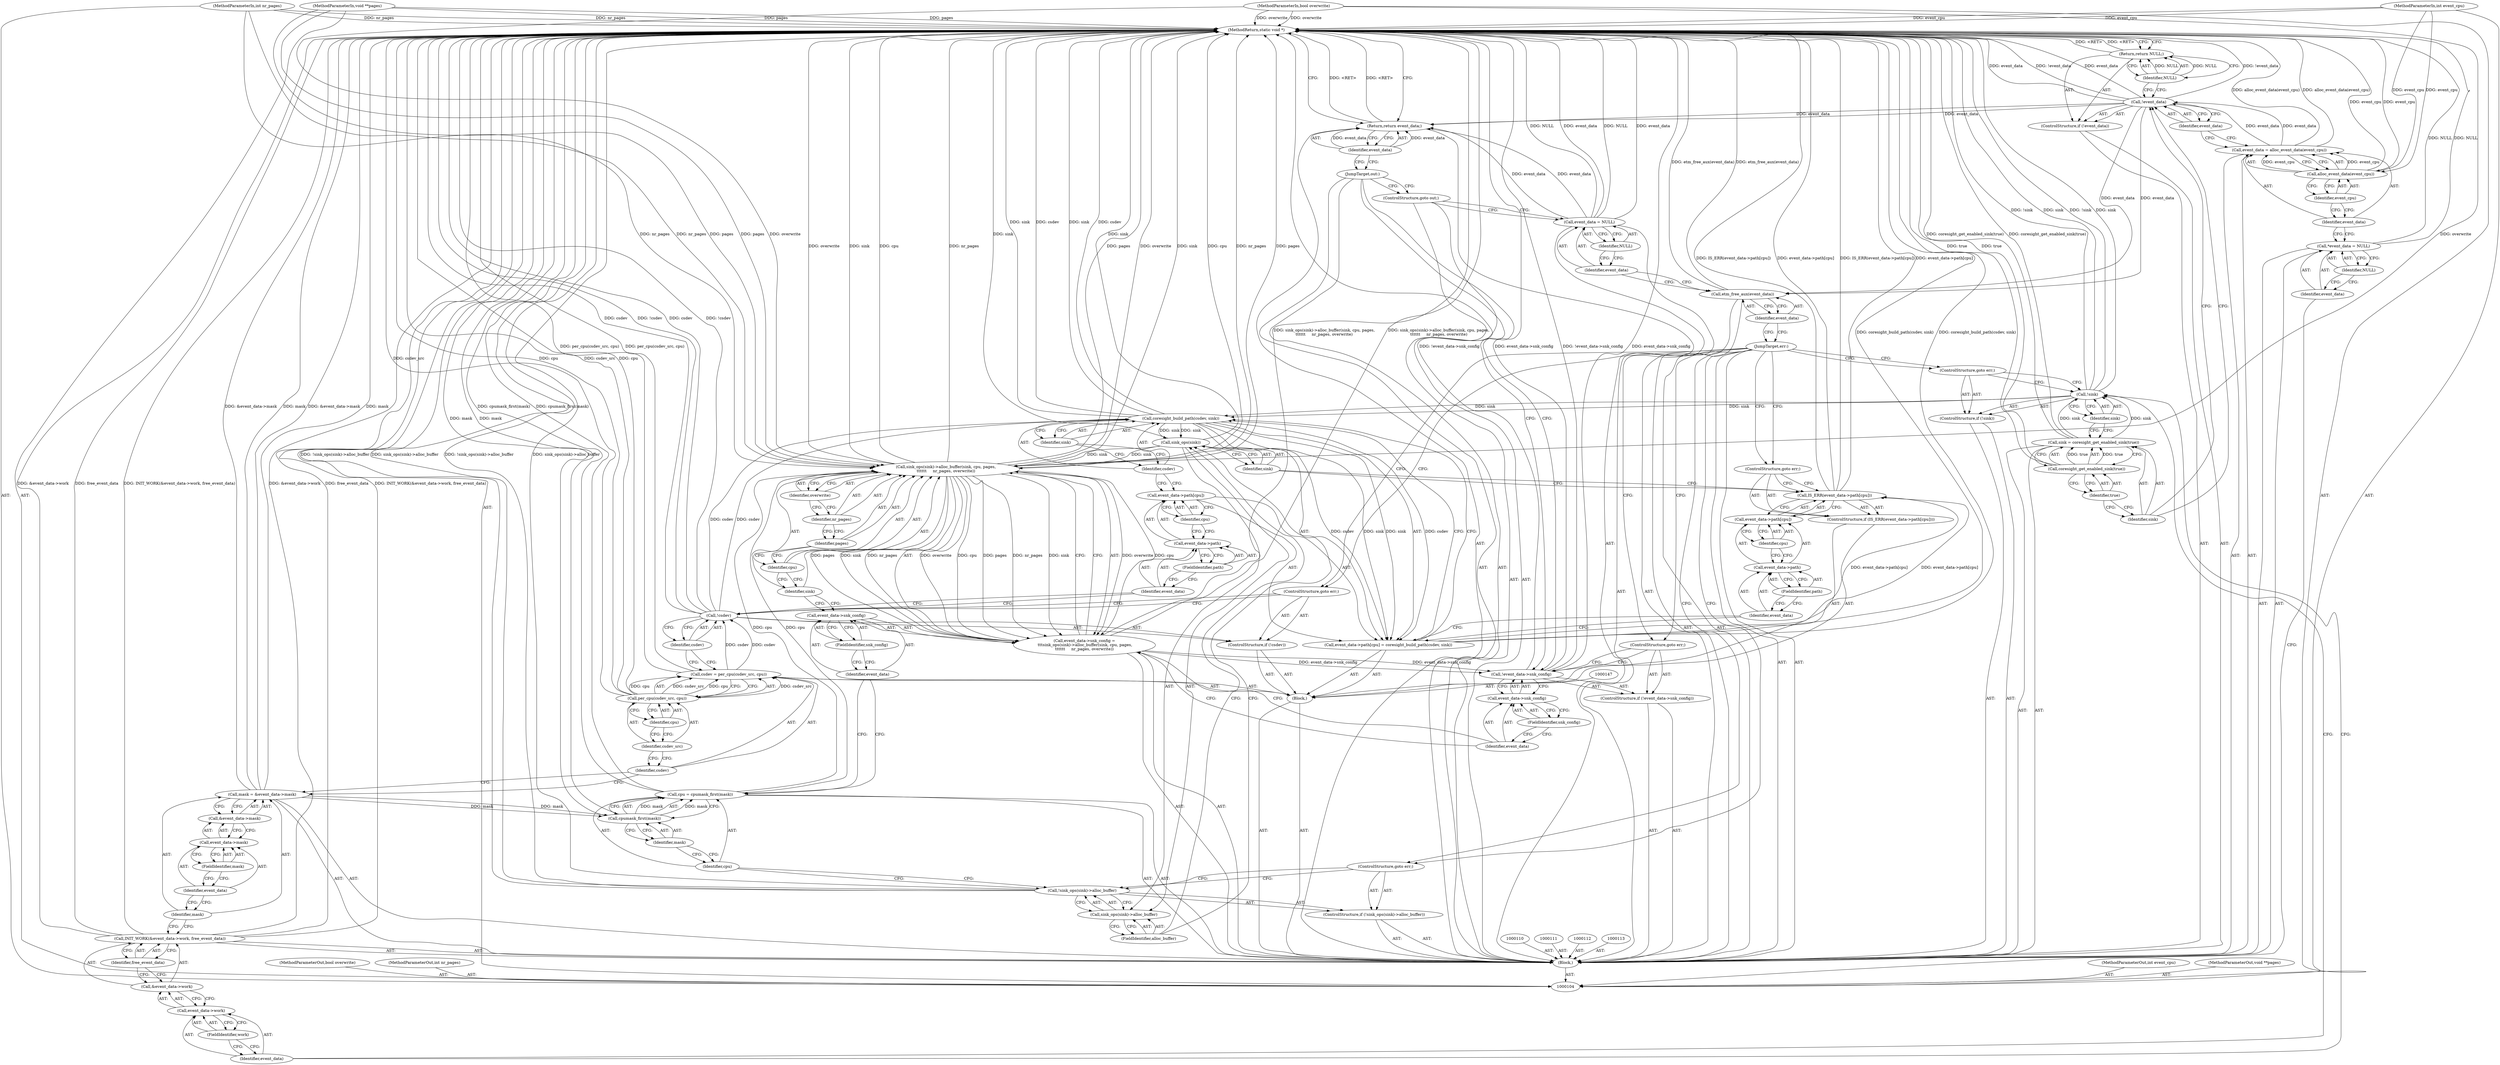 digraph "0_linux_f09444639099584bc4784dfcd85ada67c6f33e0f" {
"1000211" [label="(MethodReturn,static void *)"];
"1000105" [label="(MethodParameterIn,int event_cpu)"];
"1000292" [label="(MethodParameterOut,int event_cpu)"];
"1000106" [label="(MethodParameterIn,void **pages)"];
"1000293" [label="(MethodParameterOut,void **pages)"];
"1000121" [label="(ControlStructure,if (!event_data))"];
"1000122" [label="(Call,!event_data)"];
"1000123" [label="(Identifier,event_data)"];
"1000124" [label="(Return,return NULL;)"];
"1000125" [label="(Identifier,NULL)"];
"1000108" [label="(MethodParameterIn,bool overwrite)"];
"1000295" [label="(MethodParameterOut,bool overwrite)"];
"1000107" [label="(MethodParameterIn,int nr_pages)"];
"1000294" [label="(MethodParameterOut,int nr_pages)"];
"1000126" [label="(Call,sink = coresight_get_enabled_sink(true))"];
"1000127" [label="(Identifier,sink)"];
"1000129" [label="(Identifier,true)"];
"1000128" [label="(Call,coresight_get_enabled_sink(true))"];
"1000130" [label="(ControlStructure,if (!sink))"];
"1000131" [label="(Call,!sink)"];
"1000132" [label="(Identifier,sink)"];
"1000133" [label="(ControlStructure,goto err;)"];
"1000134" [label="(Call,INIT_WORK(&event_data->work, free_event_data))"];
"1000135" [label="(Call,&event_data->work)"];
"1000136" [label="(Call,event_data->work)"];
"1000137" [label="(Identifier,event_data)"];
"1000138" [label="(FieldIdentifier,work)"];
"1000139" [label="(Identifier,free_event_data)"];
"1000109" [label="(Block,)"];
"1000140" [label="(Call,mask = &event_data->mask)"];
"1000141" [label="(Identifier,mask)"];
"1000145" [label="(FieldIdentifier,mask)"];
"1000142" [label="(Call,&event_data->mask)"];
"1000143" [label="(Call,event_data->mask)"];
"1000144" [label="(Identifier,event_data)"];
"1000146" [label="(Block,)"];
"1000150" [label="(Call,per_cpu(csdev_src, cpu))"];
"1000151" [label="(Identifier,csdev_src)"];
"1000148" [label="(Call,csdev = per_cpu(csdev_src, cpu))"];
"1000149" [label="(Identifier,csdev)"];
"1000152" [label="(Identifier,cpu)"];
"1000153" [label="(ControlStructure,if (!csdev))"];
"1000154" [label="(Call,!csdev)"];
"1000155" [label="(Identifier,csdev)"];
"1000156" [label="(ControlStructure,goto err;)"];
"1000161" [label="(FieldIdentifier,path)"];
"1000162" [label="(Identifier,cpu)"];
"1000157" [label="(Call,event_data->path[cpu] = coresight_build_path(csdev, sink))"];
"1000158" [label="(Call,event_data->path[cpu])"];
"1000159" [label="(Call,event_data->path)"];
"1000160" [label="(Identifier,event_data)"];
"1000163" [label="(Call,coresight_build_path(csdev, sink))"];
"1000164" [label="(Identifier,csdev)"];
"1000165" [label="(Identifier,sink)"];
"1000168" [label="(Call,event_data->path[cpu])"];
"1000169" [label="(Call,event_data->path)"];
"1000170" [label="(Identifier,event_data)"];
"1000166" [label="(ControlStructure,if (IS_ERR(event_data->path[cpu])))"];
"1000171" [label="(FieldIdentifier,path)"];
"1000172" [label="(Identifier,cpu)"];
"1000167" [label="(Call,IS_ERR(event_data->path[cpu]))"];
"1000173" [label="(ControlStructure,goto err;)"];
"1000178" [label="(Identifier,sink)"];
"1000174" [label="(ControlStructure,if (!sink_ops(sink)->alloc_buffer))"];
"1000179" [label="(FieldIdentifier,alloc_buffer)"];
"1000175" [label="(Call,!sink_ops(sink)->alloc_buffer)"];
"1000176" [label="(Call,sink_ops(sink)->alloc_buffer)"];
"1000177" [label="(Call,sink_ops(sink))"];
"1000180" [label="(ControlStructure,goto err;)"];
"1000181" [label="(Call,cpu = cpumask_first(mask))"];
"1000182" [label="(Identifier,cpu)"];
"1000184" [label="(Identifier,mask)"];
"1000183" [label="(Call,cpumask_first(mask))"];
"1000188" [label="(FieldIdentifier,snk_config)"];
"1000185" [label="(Call,event_data->snk_config =\n \t\t\tsink_ops(sink)->alloc_buffer(sink, cpu, pages,\n\t\t\t\t\t\t     nr_pages, overwrite))"];
"1000186" [label="(Call,event_data->snk_config)"];
"1000187" [label="(Identifier,event_data)"];
"1000190" [label="(Identifier,sink)"];
"1000191" [label="(Identifier,cpu)"];
"1000189" [label="(Call,sink_ops(sink)->alloc_buffer(sink, cpu, pages,\n\t\t\t\t\t\t     nr_pages, overwrite))"];
"1000192" [label="(Identifier,pages)"];
"1000193" [label="(Identifier,nr_pages)"];
"1000194" [label="(Identifier,overwrite)"];
"1000195" [label="(ControlStructure,if (!event_data->snk_config))"];
"1000199" [label="(FieldIdentifier,snk_config)"];
"1000196" [label="(Call,!event_data->snk_config)"];
"1000197" [label="(Call,event_data->snk_config)"];
"1000198" [label="(Identifier,event_data)"];
"1000200" [label="(ControlStructure,goto err;)"];
"1000201" [label="(JumpTarget,out:)"];
"1000202" [label="(Return,return event_data;)"];
"1000203" [label="(Identifier,event_data)"];
"1000204" [label="(JumpTarget,err:)"];
"1000205" [label="(Call,etm_free_aux(event_data))"];
"1000206" [label="(Identifier,event_data)"];
"1000207" [label="(Call,event_data = NULL)"];
"1000208" [label="(Identifier,event_data)"];
"1000209" [label="(Identifier,NULL)"];
"1000210" [label="(ControlStructure,goto out;)"];
"1000114" [label="(Call,*event_data = NULL)"];
"1000115" [label="(Identifier,event_data)"];
"1000116" [label="(Identifier,NULL)"];
"1000117" [label="(Call,event_data = alloc_event_data(event_cpu))"];
"1000118" [label="(Identifier,event_data)"];
"1000119" [label="(Call,alloc_event_data(event_cpu))"];
"1000120" [label="(Identifier,event_cpu)"];
"1000211" -> "1000104"  [label="AST: "];
"1000211" -> "1000124"  [label="CFG: "];
"1000211" -> "1000202"  [label="CFG: "];
"1000124" -> "1000211"  [label="DDG: <RET>"];
"1000140" -> "1000211"  [label="DDG: &event_data->mask"];
"1000140" -> "1000211"  [label="DDG: mask"];
"1000189" -> "1000211"  [label="DDG: overwrite"];
"1000189" -> "1000211"  [label="DDG: sink"];
"1000189" -> "1000211"  [label="DDG: cpu"];
"1000189" -> "1000211"  [label="DDG: nr_pages"];
"1000189" -> "1000211"  [label="DDG: pages"];
"1000105" -> "1000211"  [label="DDG: event_cpu"];
"1000154" -> "1000211"  [label="DDG: !csdev"];
"1000154" -> "1000211"  [label="DDG: csdev"];
"1000196" -> "1000211"  [label="DDG: event_data->snk_config"];
"1000196" -> "1000211"  [label="DDG: !event_data->snk_config"];
"1000122" -> "1000211"  [label="DDG: !event_data"];
"1000122" -> "1000211"  [label="DDG: event_data"];
"1000126" -> "1000211"  [label="DDG: coresight_get_enabled_sink(true)"];
"1000177" -> "1000211"  [label="DDG: sink"];
"1000167" -> "1000211"  [label="DDG: event_data->path[cpu]"];
"1000167" -> "1000211"  [label="DDG: IS_ERR(event_data->path[cpu])"];
"1000163" -> "1000211"  [label="DDG: csdev"];
"1000163" -> "1000211"  [label="DDG: sink"];
"1000108" -> "1000211"  [label="DDG: overwrite"];
"1000207" -> "1000211"  [label="DDG: NULL"];
"1000207" -> "1000211"  [label="DDG: event_data"];
"1000107" -> "1000211"  [label="DDG: nr_pages"];
"1000150" -> "1000211"  [label="DDG: csdev_src"];
"1000150" -> "1000211"  [label="DDG: cpu"];
"1000185" -> "1000211"  [label="DDG: sink_ops(sink)->alloc_buffer(sink, cpu, pages,\n\t\t\t\t\t\t     nr_pages, overwrite)"];
"1000131" -> "1000211"  [label="DDG: sink"];
"1000131" -> "1000211"  [label="DDG: !sink"];
"1000134" -> "1000211"  [label="DDG: free_event_data"];
"1000134" -> "1000211"  [label="DDG: INIT_WORK(&event_data->work, free_event_data)"];
"1000134" -> "1000211"  [label="DDG: &event_data->work"];
"1000183" -> "1000211"  [label="DDG: mask"];
"1000128" -> "1000211"  [label="DDG: true"];
"1000175" -> "1000211"  [label="DDG: sink_ops(sink)->alloc_buffer"];
"1000175" -> "1000211"  [label="DDG: !sink_ops(sink)->alloc_buffer"];
"1000119" -> "1000211"  [label="DDG: event_cpu"];
"1000148" -> "1000211"  [label="DDG: per_cpu(csdev_src, cpu)"];
"1000205" -> "1000211"  [label="DDG: etm_free_aux(event_data)"];
"1000117" -> "1000211"  [label="DDG: alloc_event_data(event_cpu)"];
"1000157" -> "1000211"  [label="DDG: coresight_build_path(csdev, sink)"];
"1000114" -> "1000211"  [label="DDG: NULL"];
"1000181" -> "1000211"  [label="DDG: cpumask_first(mask)"];
"1000106" -> "1000211"  [label="DDG: pages"];
"1000202" -> "1000211"  [label="DDG: <RET>"];
"1000105" -> "1000104"  [label="AST: "];
"1000105" -> "1000211"  [label="DDG: event_cpu"];
"1000105" -> "1000119"  [label="DDG: event_cpu"];
"1000292" -> "1000104"  [label="AST: "];
"1000106" -> "1000104"  [label="AST: "];
"1000106" -> "1000211"  [label="DDG: pages"];
"1000106" -> "1000189"  [label="DDG: pages"];
"1000293" -> "1000104"  [label="AST: "];
"1000121" -> "1000109"  [label="AST: "];
"1000122" -> "1000121"  [label="AST: "];
"1000124" -> "1000121"  [label="AST: "];
"1000122" -> "1000121"  [label="AST: "];
"1000122" -> "1000123"  [label="CFG: "];
"1000123" -> "1000122"  [label="AST: "];
"1000125" -> "1000122"  [label="CFG: "];
"1000127" -> "1000122"  [label="CFG: "];
"1000122" -> "1000211"  [label="DDG: !event_data"];
"1000122" -> "1000211"  [label="DDG: event_data"];
"1000117" -> "1000122"  [label="DDG: event_data"];
"1000122" -> "1000202"  [label="DDG: event_data"];
"1000122" -> "1000205"  [label="DDG: event_data"];
"1000123" -> "1000122"  [label="AST: "];
"1000123" -> "1000117"  [label="CFG: "];
"1000122" -> "1000123"  [label="CFG: "];
"1000124" -> "1000121"  [label="AST: "];
"1000124" -> "1000125"  [label="CFG: "];
"1000125" -> "1000124"  [label="AST: "];
"1000211" -> "1000124"  [label="CFG: "];
"1000124" -> "1000211"  [label="DDG: <RET>"];
"1000125" -> "1000124"  [label="DDG: NULL"];
"1000125" -> "1000124"  [label="AST: "];
"1000125" -> "1000122"  [label="CFG: "];
"1000124" -> "1000125"  [label="CFG: "];
"1000125" -> "1000124"  [label="DDG: NULL"];
"1000108" -> "1000104"  [label="AST: "];
"1000108" -> "1000211"  [label="DDG: overwrite"];
"1000108" -> "1000189"  [label="DDG: overwrite"];
"1000295" -> "1000104"  [label="AST: "];
"1000107" -> "1000104"  [label="AST: "];
"1000107" -> "1000211"  [label="DDG: nr_pages"];
"1000107" -> "1000189"  [label="DDG: nr_pages"];
"1000294" -> "1000104"  [label="AST: "];
"1000126" -> "1000109"  [label="AST: "];
"1000126" -> "1000128"  [label="CFG: "];
"1000127" -> "1000126"  [label="AST: "];
"1000128" -> "1000126"  [label="AST: "];
"1000132" -> "1000126"  [label="CFG: "];
"1000126" -> "1000211"  [label="DDG: coresight_get_enabled_sink(true)"];
"1000128" -> "1000126"  [label="DDG: true"];
"1000126" -> "1000131"  [label="DDG: sink"];
"1000127" -> "1000126"  [label="AST: "];
"1000127" -> "1000122"  [label="CFG: "];
"1000129" -> "1000127"  [label="CFG: "];
"1000129" -> "1000128"  [label="AST: "];
"1000129" -> "1000127"  [label="CFG: "];
"1000128" -> "1000129"  [label="CFG: "];
"1000128" -> "1000126"  [label="AST: "];
"1000128" -> "1000129"  [label="CFG: "];
"1000129" -> "1000128"  [label="AST: "];
"1000126" -> "1000128"  [label="CFG: "];
"1000128" -> "1000211"  [label="DDG: true"];
"1000128" -> "1000126"  [label="DDG: true"];
"1000130" -> "1000109"  [label="AST: "];
"1000131" -> "1000130"  [label="AST: "];
"1000133" -> "1000130"  [label="AST: "];
"1000131" -> "1000130"  [label="AST: "];
"1000131" -> "1000132"  [label="CFG: "];
"1000132" -> "1000131"  [label="AST: "];
"1000133" -> "1000131"  [label="CFG: "];
"1000137" -> "1000131"  [label="CFG: "];
"1000131" -> "1000211"  [label="DDG: sink"];
"1000131" -> "1000211"  [label="DDG: !sink"];
"1000126" -> "1000131"  [label="DDG: sink"];
"1000131" -> "1000163"  [label="DDG: sink"];
"1000132" -> "1000131"  [label="AST: "];
"1000132" -> "1000126"  [label="CFG: "];
"1000131" -> "1000132"  [label="CFG: "];
"1000133" -> "1000130"  [label="AST: "];
"1000133" -> "1000131"  [label="CFG: "];
"1000204" -> "1000133"  [label="CFG: "];
"1000134" -> "1000109"  [label="AST: "];
"1000134" -> "1000139"  [label="CFG: "];
"1000135" -> "1000134"  [label="AST: "];
"1000139" -> "1000134"  [label="AST: "];
"1000141" -> "1000134"  [label="CFG: "];
"1000134" -> "1000211"  [label="DDG: free_event_data"];
"1000134" -> "1000211"  [label="DDG: INIT_WORK(&event_data->work, free_event_data)"];
"1000134" -> "1000211"  [label="DDG: &event_data->work"];
"1000135" -> "1000134"  [label="AST: "];
"1000135" -> "1000136"  [label="CFG: "];
"1000136" -> "1000135"  [label="AST: "];
"1000139" -> "1000135"  [label="CFG: "];
"1000136" -> "1000135"  [label="AST: "];
"1000136" -> "1000138"  [label="CFG: "];
"1000137" -> "1000136"  [label="AST: "];
"1000138" -> "1000136"  [label="AST: "];
"1000135" -> "1000136"  [label="CFG: "];
"1000137" -> "1000136"  [label="AST: "];
"1000137" -> "1000131"  [label="CFG: "];
"1000138" -> "1000137"  [label="CFG: "];
"1000138" -> "1000136"  [label="AST: "];
"1000138" -> "1000137"  [label="CFG: "];
"1000136" -> "1000138"  [label="CFG: "];
"1000139" -> "1000134"  [label="AST: "];
"1000139" -> "1000135"  [label="CFG: "];
"1000134" -> "1000139"  [label="CFG: "];
"1000109" -> "1000104"  [label="AST: "];
"1000110" -> "1000109"  [label="AST: "];
"1000111" -> "1000109"  [label="AST: "];
"1000112" -> "1000109"  [label="AST: "];
"1000113" -> "1000109"  [label="AST: "];
"1000114" -> "1000109"  [label="AST: "];
"1000117" -> "1000109"  [label="AST: "];
"1000121" -> "1000109"  [label="AST: "];
"1000126" -> "1000109"  [label="AST: "];
"1000130" -> "1000109"  [label="AST: "];
"1000134" -> "1000109"  [label="AST: "];
"1000140" -> "1000109"  [label="AST: "];
"1000146" -> "1000109"  [label="AST: "];
"1000174" -> "1000109"  [label="AST: "];
"1000181" -> "1000109"  [label="AST: "];
"1000185" -> "1000109"  [label="AST: "];
"1000195" -> "1000109"  [label="AST: "];
"1000201" -> "1000109"  [label="AST: "];
"1000202" -> "1000109"  [label="AST: "];
"1000204" -> "1000109"  [label="AST: "];
"1000205" -> "1000109"  [label="AST: "];
"1000207" -> "1000109"  [label="AST: "];
"1000210" -> "1000109"  [label="AST: "];
"1000140" -> "1000109"  [label="AST: "];
"1000140" -> "1000142"  [label="CFG: "];
"1000141" -> "1000140"  [label="AST: "];
"1000142" -> "1000140"  [label="AST: "];
"1000149" -> "1000140"  [label="CFG: "];
"1000140" -> "1000211"  [label="DDG: &event_data->mask"];
"1000140" -> "1000211"  [label="DDG: mask"];
"1000140" -> "1000183"  [label="DDG: mask"];
"1000141" -> "1000140"  [label="AST: "];
"1000141" -> "1000134"  [label="CFG: "];
"1000144" -> "1000141"  [label="CFG: "];
"1000145" -> "1000143"  [label="AST: "];
"1000145" -> "1000144"  [label="CFG: "];
"1000143" -> "1000145"  [label="CFG: "];
"1000142" -> "1000140"  [label="AST: "];
"1000142" -> "1000143"  [label="CFG: "];
"1000143" -> "1000142"  [label="AST: "];
"1000140" -> "1000142"  [label="CFG: "];
"1000143" -> "1000142"  [label="AST: "];
"1000143" -> "1000145"  [label="CFG: "];
"1000144" -> "1000143"  [label="AST: "];
"1000145" -> "1000143"  [label="AST: "];
"1000142" -> "1000143"  [label="CFG: "];
"1000144" -> "1000143"  [label="AST: "];
"1000144" -> "1000141"  [label="CFG: "];
"1000145" -> "1000144"  [label="CFG: "];
"1000146" -> "1000109"  [label="AST: "];
"1000147" -> "1000146"  [label="AST: "];
"1000148" -> "1000146"  [label="AST: "];
"1000153" -> "1000146"  [label="AST: "];
"1000157" -> "1000146"  [label="AST: "];
"1000166" -> "1000146"  [label="AST: "];
"1000150" -> "1000148"  [label="AST: "];
"1000150" -> "1000152"  [label="CFG: "];
"1000151" -> "1000150"  [label="AST: "];
"1000152" -> "1000150"  [label="AST: "];
"1000148" -> "1000150"  [label="CFG: "];
"1000150" -> "1000211"  [label="DDG: csdev_src"];
"1000150" -> "1000211"  [label="DDG: cpu"];
"1000150" -> "1000148"  [label="DDG: csdev_src"];
"1000150" -> "1000148"  [label="DDG: cpu"];
"1000151" -> "1000150"  [label="AST: "];
"1000151" -> "1000149"  [label="CFG: "];
"1000152" -> "1000151"  [label="CFG: "];
"1000148" -> "1000146"  [label="AST: "];
"1000148" -> "1000150"  [label="CFG: "];
"1000149" -> "1000148"  [label="AST: "];
"1000150" -> "1000148"  [label="AST: "];
"1000155" -> "1000148"  [label="CFG: "];
"1000148" -> "1000211"  [label="DDG: per_cpu(csdev_src, cpu)"];
"1000150" -> "1000148"  [label="DDG: csdev_src"];
"1000150" -> "1000148"  [label="DDG: cpu"];
"1000148" -> "1000154"  [label="DDG: csdev"];
"1000149" -> "1000148"  [label="AST: "];
"1000149" -> "1000140"  [label="CFG: "];
"1000151" -> "1000149"  [label="CFG: "];
"1000152" -> "1000150"  [label="AST: "];
"1000152" -> "1000151"  [label="CFG: "];
"1000150" -> "1000152"  [label="CFG: "];
"1000153" -> "1000146"  [label="AST: "];
"1000154" -> "1000153"  [label="AST: "];
"1000156" -> "1000153"  [label="AST: "];
"1000154" -> "1000153"  [label="AST: "];
"1000154" -> "1000155"  [label="CFG: "];
"1000155" -> "1000154"  [label="AST: "];
"1000156" -> "1000154"  [label="CFG: "];
"1000160" -> "1000154"  [label="CFG: "];
"1000154" -> "1000211"  [label="DDG: !csdev"];
"1000154" -> "1000211"  [label="DDG: csdev"];
"1000148" -> "1000154"  [label="DDG: csdev"];
"1000154" -> "1000163"  [label="DDG: csdev"];
"1000155" -> "1000154"  [label="AST: "];
"1000155" -> "1000148"  [label="CFG: "];
"1000154" -> "1000155"  [label="CFG: "];
"1000156" -> "1000153"  [label="AST: "];
"1000156" -> "1000154"  [label="CFG: "];
"1000204" -> "1000156"  [label="CFG: "];
"1000161" -> "1000159"  [label="AST: "];
"1000161" -> "1000160"  [label="CFG: "];
"1000159" -> "1000161"  [label="CFG: "];
"1000162" -> "1000158"  [label="AST: "];
"1000162" -> "1000159"  [label="CFG: "];
"1000158" -> "1000162"  [label="CFG: "];
"1000157" -> "1000146"  [label="AST: "];
"1000157" -> "1000163"  [label="CFG: "];
"1000158" -> "1000157"  [label="AST: "];
"1000163" -> "1000157"  [label="AST: "];
"1000170" -> "1000157"  [label="CFG: "];
"1000157" -> "1000211"  [label="DDG: coresight_build_path(csdev, sink)"];
"1000163" -> "1000157"  [label="DDG: csdev"];
"1000163" -> "1000157"  [label="DDG: sink"];
"1000157" -> "1000167"  [label="DDG: event_data->path[cpu]"];
"1000158" -> "1000157"  [label="AST: "];
"1000158" -> "1000162"  [label="CFG: "];
"1000159" -> "1000158"  [label="AST: "];
"1000162" -> "1000158"  [label="AST: "];
"1000164" -> "1000158"  [label="CFG: "];
"1000159" -> "1000158"  [label="AST: "];
"1000159" -> "1000161"  [label="CFG: "];
"1000160" -> "1000159"  [label="AST: "];
"1000161" -> "1000159"  [label="AST: "];
"1000162" -> "1000159"  [label="CFG: "];
"1000160" -> "1000159"  [label="AST: "];
"1000160" -> "1000154"  [label="CFG: "];
"1000161" -> "1000160"  [label="CFG: "];
"1000163" -> "1000157"  [label="AST: "];
"1000163" -> "1000165"  [label="CFG: "];
"1000164" -> "1000163"  [label="AST: "];
"1000165" -> "1000163"  [label="AST: "];
"1000157" -> "1000163"  [label="CFG: "];
"1000163" -> "1000211"  [label="DDG: csdev"];
"1000163" -> "1000211"  [label="DDG: sink"];
"1000163" -> "1000157"  [label="DDG: csdev"];
"1000163" -> "1000157"  [label="DDG: sink"];
"1000154" -> "1000163"  [label="DDG: csdev"];
"1000131" -> "1000163"  [label="DDG: sink"];
"1000163" -> "1000177"  [label="DDG: sink"];
"1000164" -> "1000163"  [label="AST: "];
"1000164" -> "1000158"  [label="CFG: "];
"1000165" -> "1000164"  [label="CFG: "];
"1000165" -> "1000163"  [label="AST: "];
"1000165" -> "1000164"  [label="CFG: "];
"1000163" -> "1000165"  [label="CFG: "];
"1000168" -> "1000167"  [label="AST: "];
"1000168" -> "1000172"  [label="CFG: "];
"1000169" -> "1000168"  [label="AST: "];
"1000172" -> "1000168"  [label="AST: "];
"1000167" -> "1000168"  [label="CFG: "];
"1000169" -> "1000168"  [label="AST: "];
"1000169" -> "1000171"  [label="CFG: "];
"1000170" -> "1000169"  [label="AST: "];
"1000171" -> "1000169"  [label="AST: "];
"1000172" -> "1000169"  [label="CFG: "];
"1000170" -> "1000169"  [label="AST: "];
"1000170" -> "1000157"  [label="CFG: "];
"1000171" -> "1000170"  [label="CFG: "];
"1000166" -> "1000146"  [label="AST: "];
"1000167" -> "1000166"  [label="AST: "];
"1000173" -> "1000166"  [label="AST: "];
"1000171" -> "1000169"  [label="AST: "];
"1000171" -> "1000170"  [label="CFG: "];
"1000169" -> "1000171"  [label="CFG: "];
"1000172" -> "1000168"  [label="AST: "];
"1000172" -> "1000169"  [label="CFG: "];
"1000168" -> "1000172"  [label="CFG: "];
"1000167" -> "1000166"  [label="AST: "];
"1000167" -> "1000168"  [label="CFG: "];
"1000168" -> "1000167"  [label="AST: "];
"1000173" -> "1000167"  [label="CFG: "];
"1000178" -> "1000167"  [label="CFG: "];
"1000167" -> "1000211"  [label="DDG: event_data->path[cpu]"];
"1000167" -> "1000211"  [label="DDG: IS_ERR(event_data->path[cpu])"];
"1000157" -> "1000167"  [label="DDG: event_data->path[cpu]"];
"1000173" -> "1000166"  [label="AST: "];
"1000173" -> "1000167"  [label="CFG: "];
"1000204" -> "1000173"  [label="CFG: "];
"1000178" -> "1000177"  [label="AST: "];
"1000178" -> "1000167"  [label="CFG: "];
"1000177" -> "1000178"  [label="CFG: "];
"1000174" -> "1000109"  [label="AST: "];
"1000175" -> "1000174"  [label="AST: "];
"1000180" -> "1000174"  [label="AST: "];
"1000179" -> "1000176"  [label="AST: "];
"1000179" -> "1000177"  [label="CFG: "];
"1000176" -> "1000179"  [label="CFG: "];
"1000175" -> "1000174"  [label="AST: "];
"1000175" -> "1000176"  [label="CFG: "];
"1000176" -> "1000175"  [label="AST: "];
"1000180" -> "1000175"  [label="CFG: "];
"1000182" -> "1000175"  [label="CFG: "];
"1000175" -> "1000211"  [label="DDG: sink_ops(sink)->alloc_buffer"];
"1000175" -> "1000211"  [label="DDG: !sink_ops(sink)->alloc_buffer"];
"1000176" -> "1000175"  [label="AST: "];
"1000176" -> "1000179"  [label="CFG: "];
"1000177" -> "1000176"  [label="AST: "];
"1000179" -> "1000176"  [label="AST: "];
"1000175" -> "1000176"  [label="CFG: "];
"1000177" -> "1000176"  [label="AST: "];
"1000177" -> "1000178"  [label="CFG: "];
"1000178" -> "1000177"  [label="AST: "];
"1000179" -> "1000177"  [label="CFG: "];
"1000177" -> "1000211"  [label="DDG: sink"];
"1000163" -> "1000177"  [label="DDG: sink"];
"1000177" -> "1000189"  [label="DDG: sink"];
"1000180" -> "1000174"  [label="AST: "];
"1000180" -> "1000175"  [label="CFG: "];
"1000204" -> "1000180"  [label="CFG: "];
"1000181" -> "1000109"  [label="AST: "];
"1000181" -> "1000183"  [label="CFG: "];
"1000182" -> "1000181"  [label="AST: "];
"1000183" -> "1000181"  [label="AST: "];
"1000187" -> "1000181"  [label="CFG: "];
"1000181" -> "1000211"  [label="DDG: cpumask_first(mask)"];
"1000183" -> "1000181"  [label="DDG: mask"];
"1000181" -> "1000189"  [label="DDG: cpu"];
"1000182" -> "1000181"  [label="AST: "];
"1000182" -> "1000175"  [label="CFG: "];
"1000184" -> "1000182"  [label="CFG: "];
"1000184" -> "1000183"  [label="AST: "];
"1000184" -> "1000182"  [label="CFG: "];
"1000183" -> "1000184"  [label="CFG: "];
"1000183" -> "1000181"  [label="AST: "];
"1000183" -> "1000184"  [label="CFG: "];
"1000184" -> "1000183"  [label="AST: "];
"1000181" -> "1000183"  [label="CFG: "];
"1000183" -> "1000211"  [label="DDG: mask"];
"1000183" -> "1000181"  [label="DDG: mask"];
"1000140" -> "1000183"  [label="DDG: mask"];
"1000188" -> "1000186"  [label="AST: "];
"1000188" -> "1000187"  [label="CFG: "];
"1000186" -> "1000188"  [label="CFG: "];
"1000185" -> "1000109"  [label="AST: "];
"1000185" -> "1000189"  [label="CFG: "];
"1000186" -> "1000185"  [label="AST: "];
"1000189" -> "1000185"  [label="AST: "];
"1000198" -> "1000185"  [label="CFG: "];
"1000185" -> "1000211"  [label="DDG: sink_ops(sink)->alloc_buffer(sink, cpu, pages,\n\t\t\t\t\t\t     nr_pages, overwrite)"];
"1000189" -> "1000185"  [label="DDG: overwrite"];
"1000189" -> "1000185"  [label="DDG: cpu"];
"1000189" -> "1000185"  [label="DDG: pages"];
"1000189" -> "1000185"  [label="DDG: sink"];
"1000189" -> "1000185"  [label="DDG: nr_pages"];
"1000185" -> "1000196"  [label="DDG: event_data->snk_config"];
"1000186" -> "1000185"  [label="AST: "];
"1000186" -> "1000188"  [label="CFG: "];
"1000187" -> "1000186"  [label="AST: "];
"1000188" -> "1000186"  [label="AST: "];
"1000190" -> "1000186"  [label="CFG: "];
"1000187" -> "1000186"  [label="AST: "];
"1000187" -> "1000181"  [label="CFG: "];
"1000188" -> "1000187"  [label="CFG: "];
"1000190" -> "1000189"  [label="AST: "];
"1000190" -> "1000186"  [label="CFG: "];
"1000191" -> "1000190"  [label="CFG: "];
"1000191" -> "1000189"  [label="AST: "];
"1000191" -> "1000190"  [label="CFG: "];
"1000192" -> "1000191"  [label="CFG: "];
"1000189" -> "1000185"  [label="AST: "];
"1000189" -> "1000194"  [label="CFG: "];
"1000190" -> "1000189"  [label="AST: "];
"1000191" -> "1000189"  [label="AST: "];
"1000192" -> "1000189"  [label="AST: "];
"1000193" -> "1000189"  [label="AST: "];
"1000194" -> "1000189"  [label="AST: "];
"1000185" -> "1000189"  [label="CFG: "];
"1000189" -> "1000211"  [label="DDG: overwrite"];
"1000189" -> "1000211"  [label="DDG: sink"];
"1000189" -> "1000211"  [label="DDG: cpu"];
"1000189" -> "1000211"  [label="DDG: nr_pages"];
"1000189" -> "1000211"  [label="DDG: pages"];
"1000189" -> "1000185"  [label="DDG: overwrite"];
"1000189" -> "1000185"  [label="DDG: cpu"];
"1000189" -> "1000185"  [label="DDG: pages"];
"1000189" -> "1000185"  [label="DDG: sink"];
"1000189" -> "1000185"  [label="DDG: nr_pages"];
"1000177" -> "1000189"  [label="DDG: sink"];
"1000181" -> "1000189"  [label="DDG: cpu"];
"1000106" -> "1000189"  [label="DDG: pages"];
"1000107" -> "1000189"  [label="DDG: nr_pages"];
"1000108" -> "1000189"  [label="DDG: overwrite"];
"1000192" -> "1000189"  [label="AST: "];
"1000192" -> "1000191"  [label="CFG: "];
"1000193" -> "1000192"  [label="CFG: "];
"1000193" -> "1000189"  [label="AST: "];
"1000193" -> "1000192"  [label="CFG: "];
"1000194" -> "1000193"  [label="CFG: "];
"1000194" -> "1000189"  [label="AST: "];
"1000194" -> "1000193"  [label="CFG: "];
"1000189" -> "1000194"  [label="CFG: "];
"1000195" -> "1000109"  [label="AST: "];
"1000196" -> "1000195"  [label="AST: "];
"1000200" -> "1000195"  [label="AST: "];
"1000199" -> "1000197"  [label="AST: "];
"1000199" -> "1000198"  [label="CFG: "];
"1000197" -> "1000199"  [label="CFG: "];
"1000196" -> "1000195"  [label="AST: "];
"1000196" -> "1000197"  [label="CFG: "];
"1000197" -> "1000196"  [label="AST: "];
"1000200" -> "1000196"  [label="CFG: "];
"1000201" -> "1000196"  [label="CFG: "];
"1000196" -> "1000211"  [label="DDG: event_data->snk_config"];
"1000196" -> "1000211"  [label="DDG: !event_data->snk_config"];
"1000185" -> "1000196"  [label="DDG: event_data->snk_config"];
"1000197" -> "1000196"  [label="AST: "];
"1000197" -> "1000199"  [label="CFG: "];
"1000198" -> "1000197"  [label="AST: "];
"1000199" -> "1000197"  [label="AST: "];
"1000196" -> "1000197"  [label="CFG: "];
"1000198" -> "1000197"  [label="AST: "];
"1000198" -> "1000185"  [label="CFG: "];
"1000199" -> "1000198"  [label="CFG: "];
"1000200" -> "1000195"  [label="AST: "];
"1000200" -> "1000196"  [label="CFG: "];
"1000204" -> "1000200"  [label="CFG: "];
"1000201" -> "1000109"  [label="AST: "];
"1000201" -> "1000196"  [label="CFG: "];
"1000201" -> "1000210"  [label="CFG: "];
"1000203" -> "1000201"  [label="CFG: "];
"1000202" -> "1000109"  [label="AST: "];
"1000202" -> "1000203"  [label="CFG: "];
"1000203" -> "1000202"  [label="AST: "];
"1000211" -> "1000202"  [label="CFG: "];
"1000202" -> "1000211"  [label="DDG: <RET>"];
"1000203" -> "1000202"  [label="DDG: event_data"];
"1000122" -> "1000202"  [label="DDG: event_data"];
"1000207" -> "1000202"  [label="DDG: event_data"];
"1000203" -> "1000202"  [label="AST: "];
"1000203" -> "1000201"  [label="CFG: "];
"1000202" -> "1000203"  [label="CFG: "];
"1000203" -> "1000202"  [label="DDG: event_data"];
"1000204" -> "1000109"  [label="AST: "];
"1000204" -> "1000133"  [label="CFG: "];
"1000204" -> "1000156"  [label="CFG: "];
"1000204" -> "1000173"  [label="CFG: "];
"1000204" -> "1000180"  [label="CFG: "];
"1000204" -> "1000200"  [label="CFG: "];
"1000206" -> "1000204"  [label="CFG: "];
"1000205" -> "1000109"  [label="AST: "];
"1000205" -> "1000206"  [label="CFG: "];
"1000206" -> "1000205"  [label="AST: "];
"1000208" -> "1000205"  [label="CFG: "];
"1000205" -> "1000211"  [label="DDG: etm_free_aux(event_data)"];
"1000122" -> "1000205"  [label="DDG: event_data"];
"1000206" -> "1000205"  [label="AST: "];
"1000206" -> "1000204"  [label="CFG: "];
"1000205" -> "1000206"  [label="CFG: "];
"1000207" -> "1000109"  [label="AST: "];
"1000207" -> "1000209"  [label="CFG: "];
"1000208" -> "1000207"  [label="AST: "];
"1000209" -> "1000207"  [label="AST: "];
"1000210" -> "1000207"  [label="CFG: "];
"1000207" -> "1000211"  [label="DDG: NULL"];
"1000207" -> "1000211"  [label="DDG: event_data"];
"1000207" -> "1000202"  [label="DDG: event_data"];
"1000208" -> "1000207"  [label="AST: "];
"1000208" -> "1000205"  [label="CFG: "];
"1000209" -> "1000208"  [label="CFG: "];
"1000209" -> "1000207"  [label="AST: "];
"1000209" -> "1000208"  [label="CFG: "];
"1000207" -> "1000209"  [label="CFG: "];
"1000210" -> "1000109"  [label="AST: "];
"1000210" -> "1000207"  [label="CFG: "];
"1000201" -> "1000210"  [label="CFG: "];
"1000114" -> "1000109"  [label="AST: "];
"1000114" -> "1000116"  [label="CFG: "];
"1000115" -> "1000114"  [label="AST: "];
"1000116" -> "1000114"  [label="AST: "];
"1000118" -> "1000114"  [label="CFG: "];
"1000114" -> "1000211"  [label="DDG: NULL"];
"1000115" -> "1000114"  [label="AST: "];
"1000115" -> "1000104"  [label="CFG: "];
"1000116" -> "1000115"  [label="CFG: "];
"1000116" -> "1000114"  [label="AST: "];
"1000116" -> "1000115"  [label="CFG: "];
"1000114" -> "1000116"  [label="CFG: "];
"1000117" -> "1000109"  [label="AST: "];
"1000117" -> "1000119"  [label="CFG: "];
"1000118" -> "1000117"  [label="AST: "];
"1000119" -> "1000117"  [label="AST: "];
"1000123" -> "1000117"  [label="CFG: "];
"1000117" -> "1000211"  [label="DDG: alloc_event_data(event_cpu)"];
"1000119" -> "1000117"  [label="DDG: event_cpu"];
"1000117" -> "1000122"  [label="DDG: event_data"];
"1000118" -> "1000117"  [label="AST: "];
"1000118" -> "1000114"  [label="CFG: "];
"1000120" -> "1000118"  [label="CFG: "];
"1000119" -> "1000117"  [label="AST: "];
"1000119" -> "1000120"  [label="CFG: "];
"1000120" -> "1000119"  [label="AST: "];
"1000117" -> "1000119"  [label="CFG: "];
"1000119" -> "1000211"  [label="DDG: event_cpu"];
"1000119" -> "1000117"  [label="DDG: event_cpu"];
"1000105" -> "1000119"  [label="DDG: event_cpu"];
"1000120" -> "1000119"  [label="AST: "];
"1000120" -> "1000118"  [label="CFG: "];
"1000119" -> "1000120"  [label="CFG: "];
}
